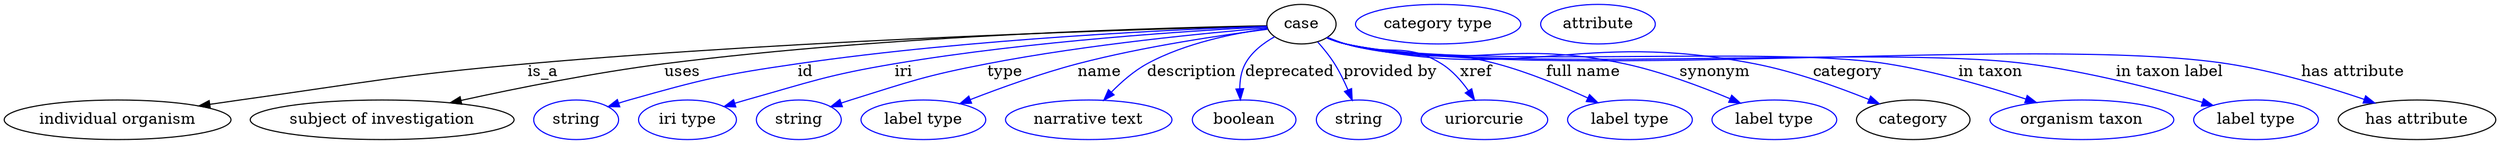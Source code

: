 digraph {
	graph [bb="0,0,2258.2,123"];
	node [label="\N"];
	case	[height=0.5,
		label=case,
		pos="1174.7,105",
		width=0.86659];
	"individual organism"	[height=0.5,
		pos="102.69,18",
		width=2.8525];
	case -> "individual organism"	[label=is_a,
		lp="489.69,61.5",
		pos="e,176.39,30.569 1143.6,103.28 1045.5,100.82 733.2,91.632 475.69,69 358.78,58.725 329.93,52.219 213.69,36 204.83,34.763 195.58,33.424 \
186.36,32.058"];
	"subject of investigation"	[height=0.5,
		pos="342.69,18",
		width=3.3219];
	case -> "subject of investigation"	[label=uses,
		lp="616.19,61.5",
		pos="e,404.64,33.426 1143.4,103.54 1056.7,101.95 806.05,95.239 599.69,69 536.7,60.991 465.94,46.835 414.63,35.626"];
	id	[color=blue,
		height=0.5,
		label=string,
		pos="518.69,18",
		width=1.0652];
	case -> id	[color=blue,
		label=id,
		lp="728.69,61.5",
		pos="e,547.69,29.954 1143.5,103.02 1069.8,100.38 879.2,91.749 721.69,69 651.98,58.932 634.48,55.131 566.69,36 563.59,35.124 560.39,34.151 \
557.19,33.129",
		style=solid];
	iri	[color=blue,
		height=0.5,
		label="iri type",
		pos="619.69,18",
		width=1.2277];
	case -> iri	[color=blue,
		label=iri,
		lp="814.69,61.5",
		pos="e,653.06,29.926 1143.5,102.6 1079.8,99.387 930.37,90.105 806.69,69 756.52,60.438 700.25,44.504 662.67,32.92",
		style=solid];
	type	[color=blue,
		height=0.5,
		label=string,
		pos="720.69,18",
		width=1.0652];
	case -> type	[color=blue,
		label=type,
		lp="906.69,61.5",
		pos="e,749.64,29.908 1143.8,101.61 1091.4,97.25 981.88,86.761 890.69,69 835.13,58.179 821.69,52.974 767.69,36 764.94,35.134 762.1,34.206 \
759.26,33.246",
		style=solid];
	name	[color=blue,
		height=0.5,
		label="label type",
		pos="833.69,18",
		width=1.5707];
	case -> name	[color=blue,
		label=name,
		lp="992.69,61.5",
		pos="e,866.6,32.673 1144.2,100.4 1104.4,95.308 1032.6,84.827 972.69,69 939.68,60.273 903.4,47.098 876.19,36.463",
		style=solid];
	description	[color=blue,
		height=0.5,
		label="narrative text",
		pos="983.69,18",
		width=2.0943];
	case -> description	[color=blue,
		label=description,
		lp="1075.2,61.5",
		pos="e,996.69,35.75 1144,101.04 1114.5,97.134 1069.2,88.333 1034.7,69 1023,62.471 1012.1,52.573 1003.4,43.302",
		style=solid];
	deprecated	[color=blue,
		height=0.5,
		label=boolean,
		pos="1123.7,18",
		width=1.2999];
	case -> deprecated	[color=blue,
		label=deprecated,
		lp="1164.2,61.5",
		pos="e,1119.9,36.158 1150.3,93.639 1140.1,87.958 1129.4,79.832 1123.7,69 1120.1,62.135 1119,53.97 1119.1,46.248",
		style=solid];
	"provided by"	[color=blue,
		height=0.5,
		label=string,
		pos="1226.7,18",
		width=1.0652];
	case -> "provided by"	[color=blue,
		label="provided by",
		lp="1255.2,61.5",
		pos="e,1220.7,35.83 1189.5,88.742 1194.7,82.869 1200.3,75.909 1204.7,69 1209.3,61.663 1213.4,53.191 1216.8,45.329",
		style=solid];
	xref	[color=blue,
		height=0.5,
		label=uriorcurie,
		pos="1340.7,18",
		width=1.5887];
	case -> xref	[color=blue,
		label=xref,
		lp="1333.2,61.5",
		pos="e,1331.7,35.964 1198.5,92.966 1203.8,90.789 1209.4,88.666 1214.7,87 1252.4,75.22 1268.2,89.847 1301.7,69 1311.5,62.922 1319.8,53.465 \
1326.2,44.406",
		style=solid];
	"full name"	[color=blue,
		height=0.5,
		label="label type",
		pos="1472.7,18",
		width=1.5707];
	case -> "full name"	[color=blue,
		label="full name",
		lp="1430.2,61.5",
		pos="e,1443.6,33.549 1198,92.843 1203.4,90.62 1209.2,88.509 1214.7,87 1273.9,70.841 1292.4,84.862 1351.7,69 1380.3,61.363 1411,48.578 \
1434.4,37.848",
		style=solid];
	synonym	[color=blue,
		height=0.5,
		label="label type",
		pos="1603.7,18",
		width=1.5707];
	case -> synonym	[color=blue,
		label=synonym,
		lp="1549.7,61.5",
		pos="e,1572.8,33.19 1197.9,92.598 1203.3,90.387 1209.1,88.343 1214.7,87 1324.3,60.593 1357.5,92.683 1467.7,69 1500.9,61.869 1536.9,48.365 \
1563.5,37.187",
		style=solid];
	category	[height=0.5,
		pos="1729.7,18",
		width=1.4263];
	case -> category	[color=blue,
		label=category,
		lp="1670.2,61.5",
		pos="e,1698.9,32.564 1197.5,92.679 1203,90.406 1209,88.314 1214.7,87 1375.6,50.141 1423.6,100.39 1585.7,69 1621.7,62.022 1661,47.936 \
1689.4,36.488",
		style=solid];
	"in taxon"	[color=blue,
		height=0.5,
		label="organism taxon",
		pos="1882.7,18",
		width=2.3109];
	case -> "in taxon"	[color=blue,
		label="in taxon",
		lp="1799.7,61.5",
		pos="e,1841.5,33.672 1197.5,92.63 1203,90.358 1208.9,88.28 1214.7,87 1321.3,63.252 1597.8,85.961 1705.7,69 1749.1,62.176 1797,48.248 \
1832,36.821",
		style=solid];
	"in taxon label"	[color=blue,
		height=0.5,
		label="label type",
		pos="2040.7,18",
		width=1.5707];
	case -> "in taxon label"	[color=blue,
		label="in taxon label",
		lp="1962.2,61.5",
		pos="e,2001.7,31.037 1197.5,92.598 1203,90.328 1208.9,88.259 1214.7,87 1348.9,57.622 1696.4,86.638 1832.7,69 1888.1,61.827 1950.2,45.818 \
1992,33.835",
		style=solid];
	"has attribute"	[height=0.5,
		pos="2186.7,18",
		width=1.9859];
	case -> "has attribute"	[color=blue,
		label="has attribute",
		lp="2128.7,61.5",
		pos="e,2148.4,33.254 1197.5,92.571 1203,90.302 1208.9,88.239 1214.7,87 1388.5,49.551 1838.9,96.048 2014.7,69 2057.5,62.413 2104.6,48.198 \
2138.7,36.602",
		style=solid];
	"named thing_category"	[color=blue,
		height=0.5,
		label="category type",
		pos="1298.7,105",
		width=2.0762];
	"organismal entity_has attribute"	[color=blue,
		height=0.5,
		label=attribute,
		pos="1443.7,105",
		width=1.4443];
}
